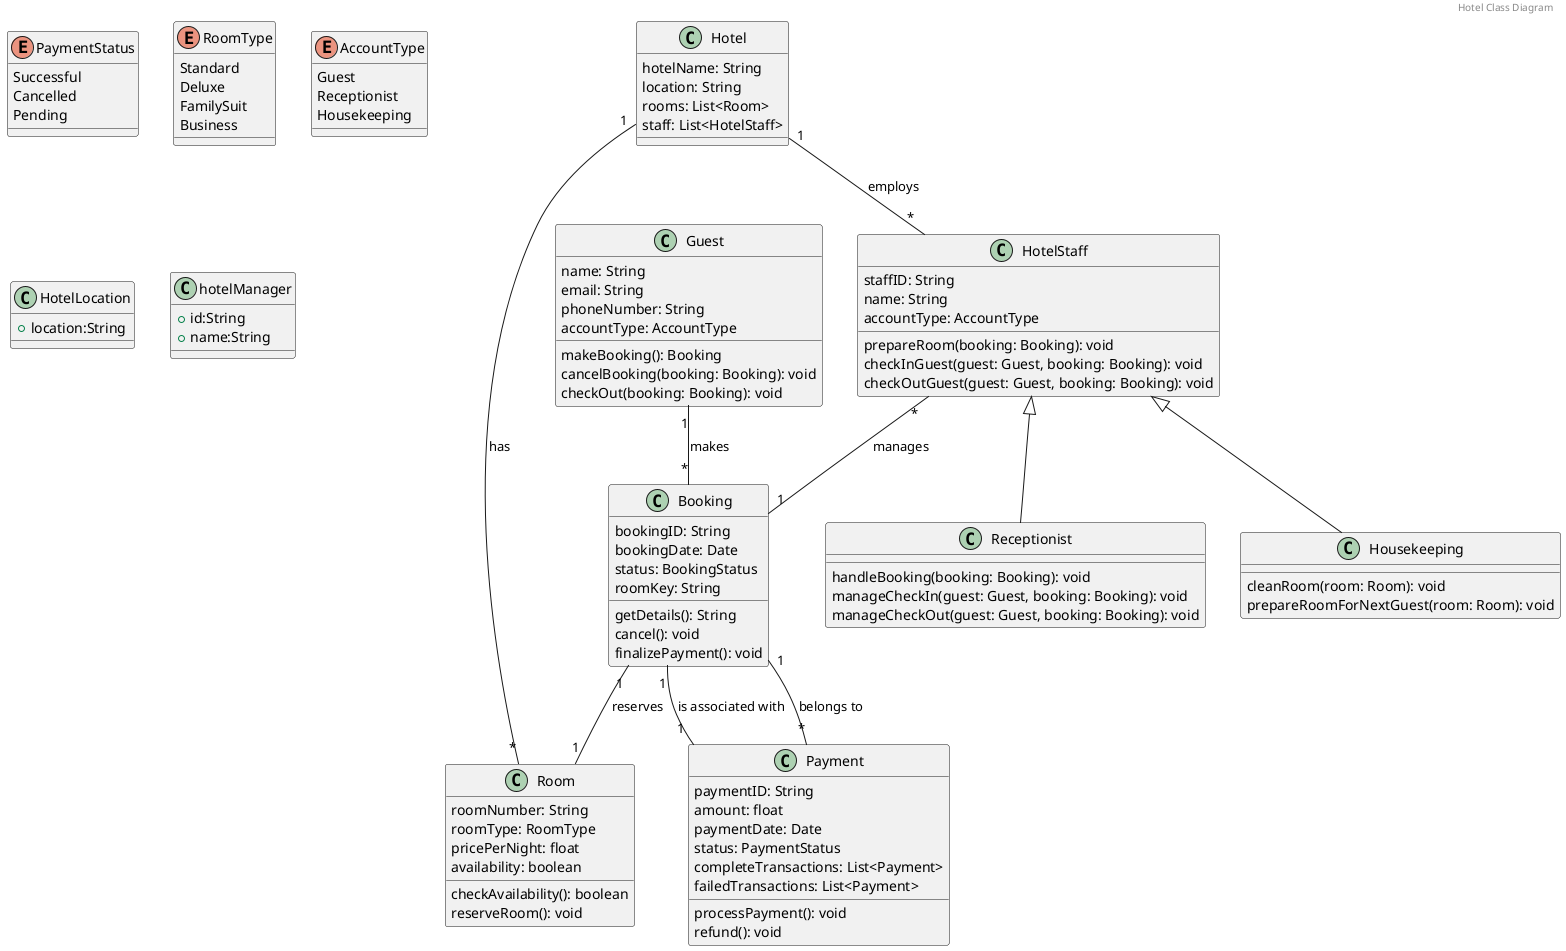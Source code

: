 @startuml

header Hotel Class Diagram

enum PaymentStatus {
    Successful
    Cancelled
    Pending
}

enum RoomType {
    Standard
    Deluxe
    FamilySuit
    Business
}

enum AccountType {
    Guest
    Receptionist
    Housekeeping
}

class HotelLocation
{
    +location:String
} 


class hotelManager  
{
    +id:String
    +name:String
}
class Hotel {
    hotelName: String
    location: String
    rooms: List<Room>
    staff: List<HotelStaff>
}

class Room {
    roomNumber: String
    roomType: RoomType
    pricePerNight: float
    availability: boolean
    checkAvailability(): boolean
    reserveRoom(): void
}


class Guest {
    name: String
    email: String
    phoneNumber: String
    accountType: AccountType
    makeBooking(): Booking
    cancelBooking(booking: Booking): void
    checkOut(booking: Booking): void
}

class Booking {
    bookingID: String
    bookingDate: Date
    status: BookingStatus
    roomKey: String
    getDetails(): String
    cancel(): void
    finalizePayment(): void
}


class Payment {
    paymentID: String
    amount: float
    paymentDate: Date
    status: PaymentStatus
    processPayment(): void
    refund(): void
    completeTransactions: List<Payment>
    failedTransactions: List<Payment>
}

class HotelStaff {
    staffID: String
    name: String
    accountType: AccountType
    prepareRoom(booking: Booking): void
    checkInGuest(guest: Guest, booking: Booking): void
    checkOutGuest(guest: Guest, booking: Booking): void
}

class Receptionist {
    handleBooking(booking: Booking): void
    manageCheckIn(guest: Guest, booking: Booking): void
    manageCheckOut(guest: Guest, booking: Booking): void
}

class Housekeeping {
    cleanRoom(room: Room): void
    prepareRoomForNextGuest(room: Room): void
}


Hotel "1" -- "*" Room: has
Hotel "1" -- "*" HotelStaff: employs
HotelStaff <|-- Receptionist
HotelStaff <|-- Housekeeping
Guest "1" -- "*" Booking: makes
Booking "1" -- "1" Room: reserves
Booking "1" -- "1" Payment: is associated with
HotelStaff "*" -- "1" Booking: manages
Payment "*" -- "1" Booking: belongs to
@enduml
